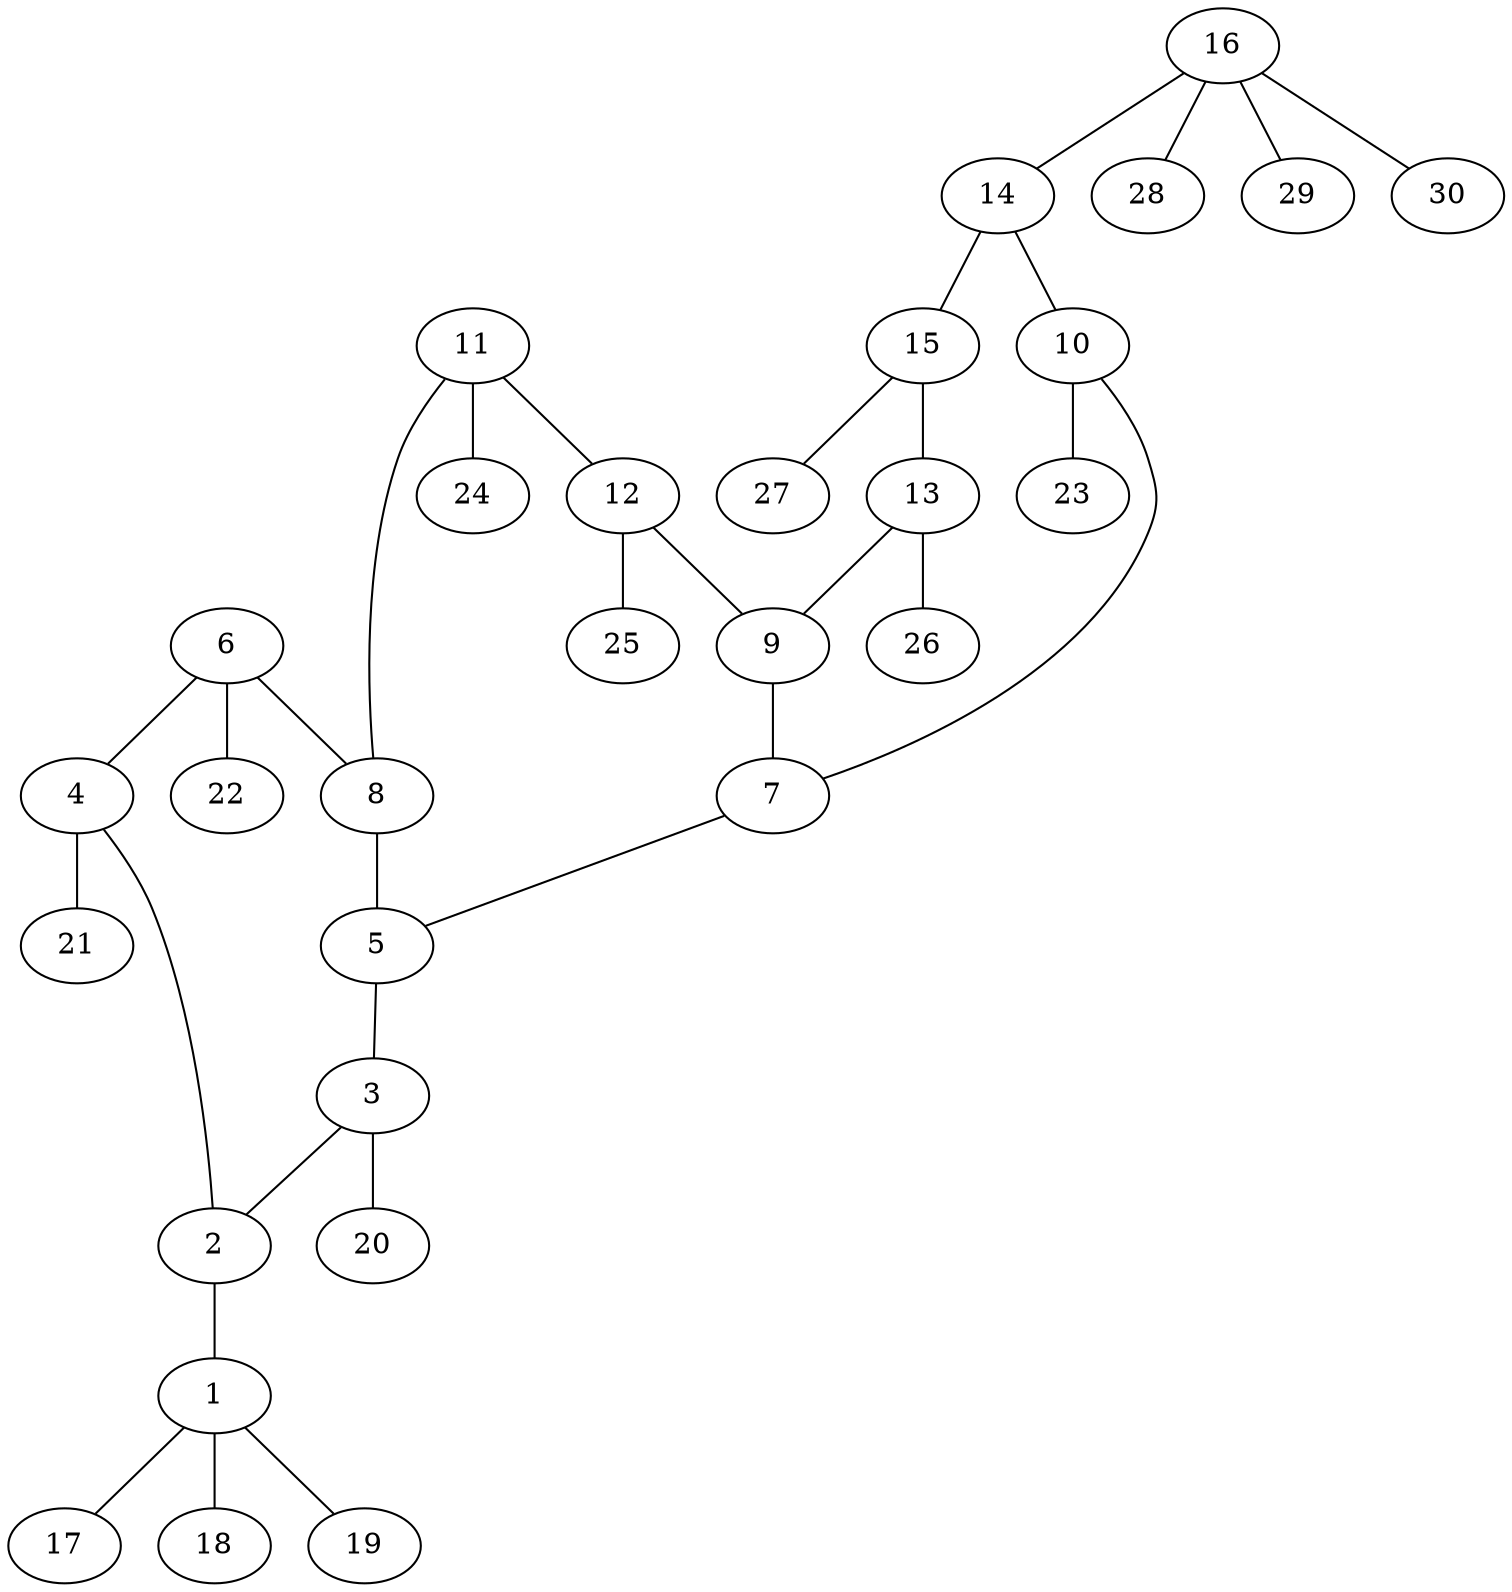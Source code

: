 graph molecule_3468 {
	1	 [chem=C];
	17	 [chem=H];
	1 -- 17	 [valence=1];
	18	 [chem=H];
	1 -- 18	 [valence=1];
	19	 [chem=H];
	1 -- 19	 [valence=1];
	2	 [chem=C];
	2 -- 1	 [valence=1];
	3	 [chem=C];
	3 -- 2	 [valence=2];
	20	 [chem=H];
	3 -- 20	 [valence=1];
	4	 [chem=C];
	4 -- 2	 [valence=1];
	21	 [chem=H];
	4 -- 21	 [valence=1];
	5	 [chem=C];
	5 -- 3	 [valence=1];
	6	 [chem=C];
	6 -- 4	 [valence=2];
	8	 [chem=C];
	6 -- 8	 [valence=1];
	22	 [chem=H];
	6 -- 22	 [valence=1];
	7	 [chem=C];
	7 -- 5	 [valence=2];
	8 -- 5	 [valence=1];
	9	 [chem=C];
	9 -- 7	 [valence=1];
	10	 [chem=C];
	10 -- 7	 [valence=1];
	23	 [chem=H];
	10 -- 23	 [valence=1];
	11	 [chem=C];
	11 -- 8	 [valence=2];
	12	 [chem=C];
	11 -- 12	 [valence=1];
	24	 [chem=H];
	11 -- 24	 [valence=1];
	12 -- 9	 [valence=2];
	25	 [chem=H];
	12 -- 25	 [valence=1];
	13	 [chem=C];
	13 -- 9	 [valence=1];
	26	 [chem=H];
	13 -- 26	 [valence=1];
	14	 [chem=C];
	14 -- 10	 [valence=2];
	15	 [chem=C];
	14 -- 15	 [valence=1];
	15 -- 13	 [valence=2];
	27	 [chem=H];
	15 -- 27	 [valence=1];
	16	 [chem=C];
	16 -- 14	 [valence=1];
	28	 [chem=H];
	16 -- 28	 [valence=1];
	29	 [chem=H];
	16 -- 29	 [valence=1];
	30	 [chem=H];
	16 -- 30	 [valence=1];
}

